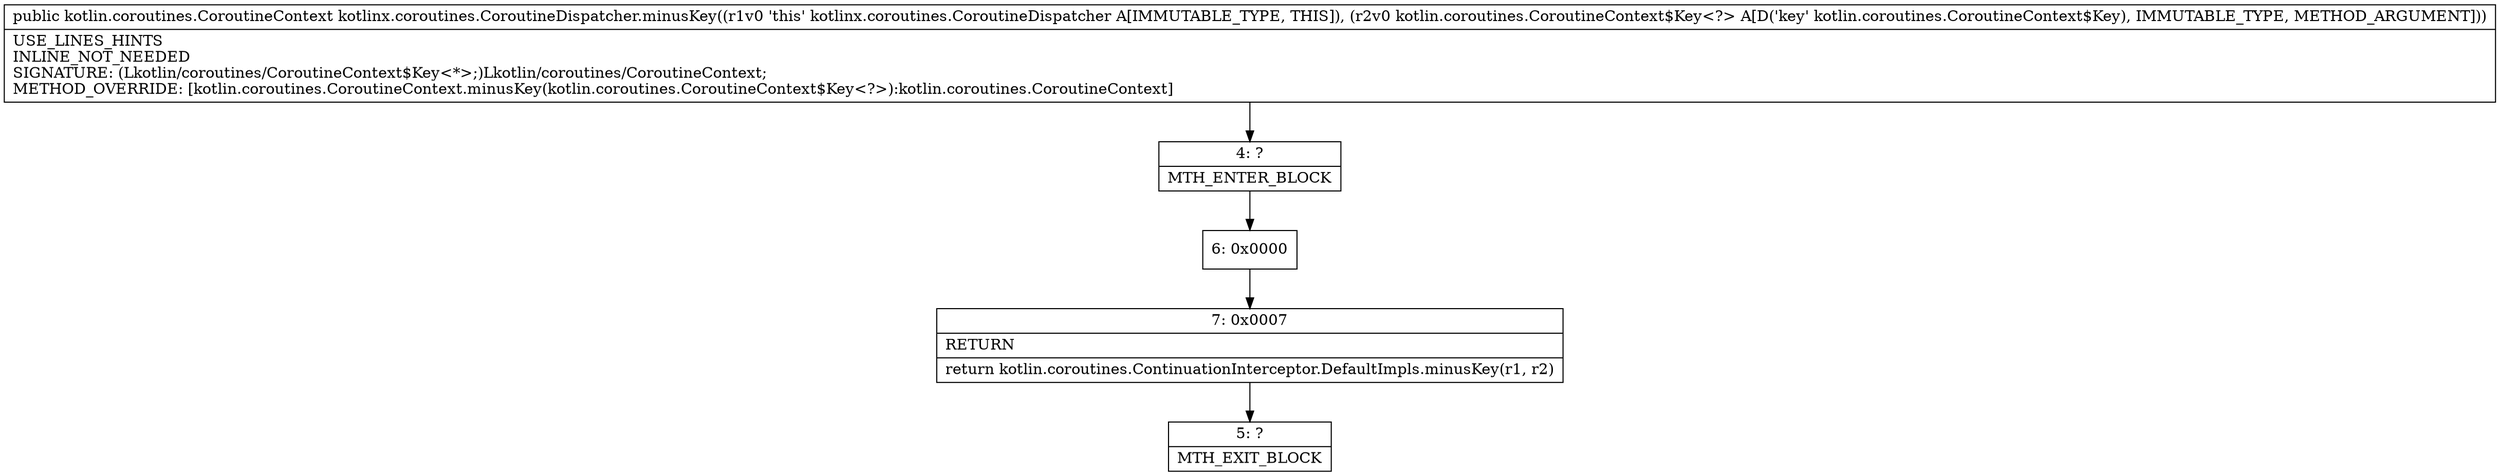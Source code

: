 digraph "CFG forkotlinx.coroutines.CoroutineDispatcher.minusKey(Lkotlin\/coroutines\/CoroutineContext$Key;)Lkotlin\/coroutines\/CoroutineContext;" {
Node_4 [shape=record,label="{4\:\ ?|MTH_ENTER_BLOCK\l}"];
Node_6 [shape=record,label="{6\:\ 0x0000}"];
Node_7 [shape=record,label="{7\:\ 0x0007|RETURN\l|return kotlin.coroutines.ContinuationInterceptor.DefaultImpls.minusKey(r1, r2)\l}"];
Node_5 [shape=record,label="{5\:\ ?|MTH_EXIT_BLOCK\l}"];
MethodNode[shape=record,label="{public kotlin.coroutines.CoroutineContext kotlinx.coroutines.CoroutineDispatcher.minusKey((r1v0 'this' kotlinx.coroutines.CoroutineDispatcher A[IMMUTABLE_TYPE, THIS]), (r2v0 kotlin.coroutines.CoroutineContext$Key\<?\> A[D('key' kotlin.coroutines.CoroutineContext$Key), IMMUTABLE_TYPE, METHOD_ARGUMENT]))  | USE_LINES_HINTS\lINLINE_NOT_NEEDED\lSIGNATURE: (Lkotlin\/coroutines\/CoroutineContext$Key\<*\>;)Lkotlin\/coroutines\/CoroutineContext;\lMETHOD_OVERRIDE: [kotlin.coroutines.CoroutineContext.minusKey(kotlin.coroutines.CoroutineContext$Key\<?\>):kotlin.coroutines.CoroutineContext]\l}"];
MethodNode -> Node_4;Node_4 -> Node_6;
Node_6 -> Node_7;
Node_7 -> Node_5;
}

